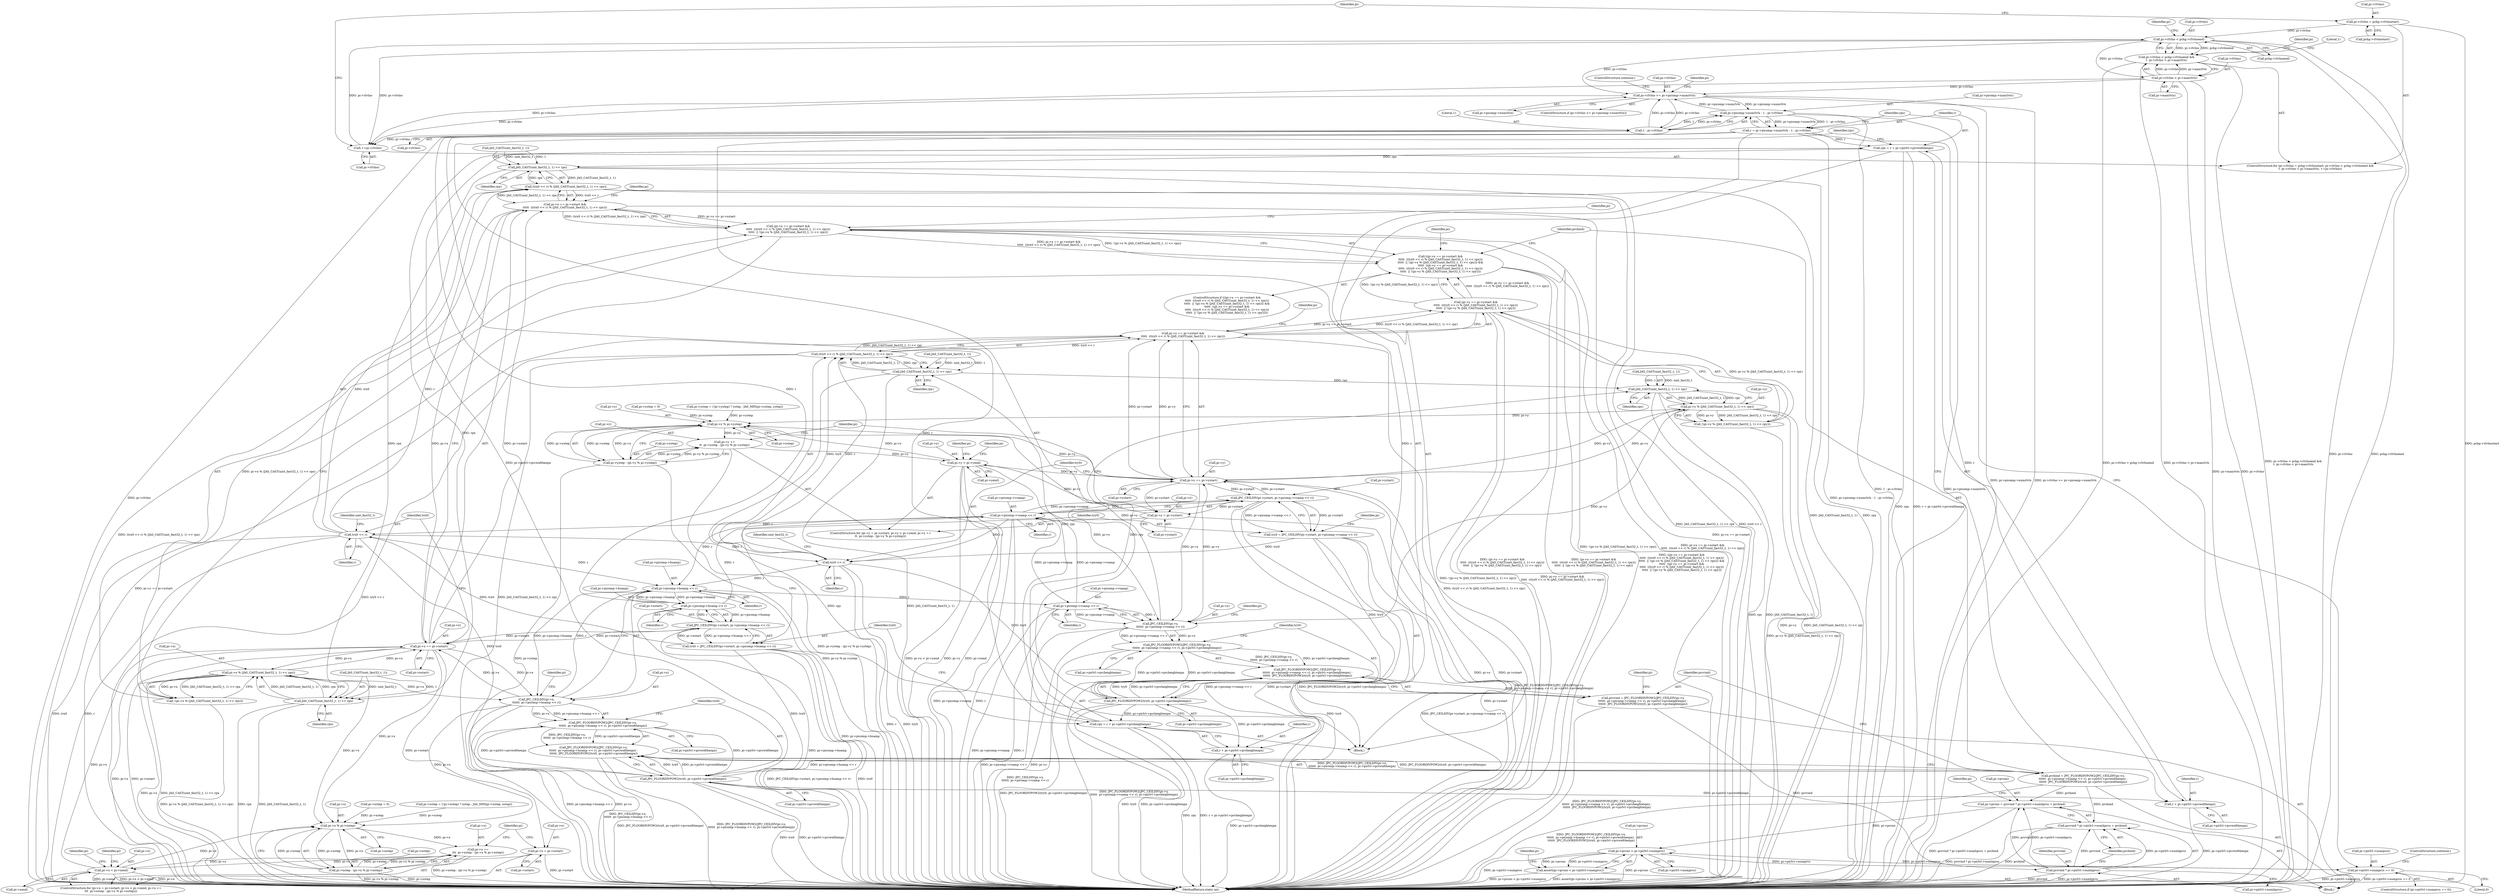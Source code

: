 digraph "0_jasper_f25486c3d4aa472fec79150f2c41ed4333395d3d@pointer" {
"1000290" [label="(Call,pi->rlvlno = pchg->rlvlnostart)"];
"1000298" [label="(Call,pi->rlvlno < pchg->rlvlnoend)"];
"1000297" [label="(Call,pi->rlvlno < pchg->rlvlnoend &&\n\t  pi->rlvlno < pi->maxrlvls)"];
"1000305" [label="(Call,pi->rlvlno < pi->maxrlvls)"];
"1000312" [label="(Call,++pi->rlvlno)"];
"1000428" [label="(Call,pi->rlvlno >= pi->picomp->numrlvls)"];
"1000465" [label="(Call,pi->picomp->numrlvls - 1 - pi->rlvlno)"];
"1000463" [label="(Call,r = pi->picomp->numrlvls - 1 - pi->rlvlno)"];
"1000476" [label="(Call,rpx = r + pi->pirlvl->prcwidthexpn)"];
"1000535" [label="(Call,JAS_CAST(uint_fast32_t, 1) << rpx)"];
"1000531" [label="(Call,(trx0 << r) % (JAS_CAST(uint_fast32_t, 1) << rpx))"];
"1000523" [label="(Call,pi->x == pi->xstart &&\n\t\t\t\t\t  ((trx0 << r) % (JAS_CAST(uint_fast32_t, 1) << rpx)))"];
"1000522" [label="(Call,(pi->x == pi->xstart &&\n\t\t\t\t\t  ((trx0 << r) % (JAS_CAST(uint_fast32_t, 1) << rpx)))\n\t\t\t\t\t  || !(pi->x % (JAS_CAST(uint_fast32_t, 1) << rpx)))"];
"1000521" [label="(Call,((pi->x == pi->xstart &&\n\t\t\t\t\t  ((trx0 << r) % (JAS_CAST(uint_fast32_t, 1) << rpx)))\n\t\t\t\t\t  || !(pi->x % (JAS_CAST(uint_fast32_t, 1) << rpx))) &&\n\t\t\t\t\t  ((pi->y == pi->ystart &&\n\t\t\t\t\t  ((try0 << r) % (JAS_CAST(uint_fast32_t, 1) << rpy)))\n\t\t\t\t\t  || !(pi->y % (JAS_CAST(uint_fast32_t, 1) << rpy))))"];
"1000545" [label="(Call,JAS_CAST(uint_fast32_t, 1) << rpx)"];
"1000541" [label="(Call,pi->x % (JAS_CAST(uint_fast32_t, 1) << rpx))"];
"1000371" [label="(Call,pi->x % pi->xstep)"];
"1000363" [label="(Call,pi->x +=\n\t\t\t  pi->xstep - (pi->x % pi->xstep))"];
"1000356" [label="(Call,pi->x < pi->xend)"];
"1000524" [label="(Call,pi->x == pi->xstart)"];
"1000349" [label="(Call,pi->x = pi->xstart)"];
"1000496" [label="(Call,JPC_CEILDIV(pi->xstart, pi->picomp->hsamp << r))"];
"1000494" [label="(Call,trx0 = JPC_CEILDIV(pi->xstart, pi->picomp->hsamp << r))"];
"1000532" [label="(Call,trx0 << r)"];
"1000560" [label="(Call,try0 << r)"];
"1000559" [label="(Call,(try0 << r) % (JAS_CAST(uint_fast32_t, 1) << rpy))"];
"1000551" [label="(Call,pi->y == pi->ystart &&\n\t\t\t\t\t  ((try0 << r) % (JAS_CAST(uint_fast32_t, 1) << rpy)))"];
"1000550" [label="(Call,(pi->y == pi->ystart &&\n\t\t\t\t\t  ((try0 << r) % (JAS_CAST(uint_fast32_t, 1) << rpy)))\n\t\t\t\t\t  || !(pi->y % (JAS_CAST(uint_fast32_t, 1) << rpy)))"];
"1000587" [label="(Call,pi->picomp->hsamp << r)"];
"1000500" [label="(Call,pi->picomp->hsamp << r)"];
"1000513" [label="(Call,pi->picomp->vsamp << r)"];
"1000509" [label="(Call,JPC_CEILDIV(pi->ystart, pi->picomp->vsamp << r))"];
"1000318" [label="(Call,pi->y = pi->ystart)"];
"1000325" [label="(Call,pi->y < pi->yend)"];
"1000340" [label="(Call,pi->y % pi->ystep)"];
"1000332" [label="(Call,pi->y +=\n\t\t  pi->ystep - (pi->y % pi->ystep))"];
"1000336" [label="(Call,pi->ystep - (pi->y % pi->ystep))"];
"1000552" [label="(Call,pi->y == pi->ystart)"];
"1000569" [label="(Call,pi->y % (JAS_CAST(uint_fast32_t, 1) << rpy))"];
"1000568" [label="(Call,!(pi->y % (JAS_CAST(uint_fast32_t, 1) << rpy)))"];
"1000610" [label="(Call,JPC_CEILDIV(pi->y,\n\t\t\t\t\t\t  pi->picomp->vsamp << r))"];
"1000609" [label="(Call,JPC_FLOORDIVPOW2(JPC_CEILDIV(pi->y,\n\t\t\t\t\t\t  pi->picomp->vsamp << r), pi->pirlvl->prcheightexpn))"];
"1000608" [label="(Call,JPC_FLOORDIVPOW2(JPC_CEILDIV(pi->y,\n\t\t\t\t\t\t  pi->picomp->vsamp << r), pi->pirlvl->prcheightexpn) -\n\t\t\t\t\t\t  JPC_FLOORDIVPOW2(try0, pi->pirlvl->prcheightexpn))"];
"1000606" [label="(Call,prcvind = JPC_FLOORDIVPOW2(JPC_CEILDIV(pi->y,\n\t\t\t\t\t\t  pi->picomp->vsamp << r), pi->pirlvl->prcheightexpn) -\n\t\t\t\t\t\t  JPC_FLOORDIVPOW2(try0, pi->pirlvl->prcheightexpn))"];
"1000638" [label="(Call,prcvind * pi->pirlvl->numhprcs)"];
"1000633" [label="(Call,pi->prcno = prcvind * pi->pirlvl->numhprcs + prchind)"];
"1000647" [label="(Call,pi->prcno < pi->pirlvl->numprcs)"];
"1000454" [label="(Call,pi->pirlvl->numprcs == 0)"];
"1000646" [label="(Call,assert(pi->prcno < pi->pirlvl->numprcs))"];
"1000637" [label="(Call,prcvind * pi->pirlvl->numhprcs + prchind)"];
"1000626" [label="(Call,JPC_FLOORDIVPOW2(try0, pi->pirlvl->prcheightexpn))"];
"1000485" [label="(Call,rpy = r + pi->pirlvl->prcheightexpn)"];
"1000563" [label="(Call,JAS_CAST(uint_fast32_t, 1) << rpy)"];
"1000573" [label="(Call,JAS_CAST(uint_fast32_t, 1) << rpy)"];
"1000487" [label="(Call,r + pi->pirlvl->prcheightexpn)"];
"1000507" [label="(Call,try0 = JPC_CEILDIV(pi->ystart, pi->picomp->vsamp << r))"];
"1000614" [label="(Call,pi->picomp->vsamp << r)"];
"1000583" [label="(Call,JPC_CEILDIV(pi->x,\n\t\t\t\t\t\t  pi->picomp->hsamp << r))"];
"1000582" [label="(Call,JPC_FLOORDIVPOW2(JPC_CEILDIV(pi->x,\n\t\t\t\t\t\t  pi->picomp->hsamp << r), pi->pirlvl->prcwidthexpn))"];
"1000581" [label="(Call,JPC_FLOORDIVPOW2(JPC_CEILDIV(pi->x,\n\t\t\t\t\t\t  pi->picomp->hsamp << r), pi->pirlvl->prcwidthexpn) -\n\t\t\t\t\t\t  JPC_FLOORDIVPOW2(trx0, pi->pirlvl->prcwidthexpn))"];
"1000579" [label="(Call,prchind = JPC_FLOORDIVPOW2(JPC_CEILDIV(pi->x,\n\t\t\t\t\t\t  pi->picomp->hsamp << r), pi->pirlvl->prcwidthexpn) -\n\t\t\t\t\t\t  JPC_FLOORDIVPOW2(trx0, pi->pirlvl->prcwidthexpn))"];
"1000599" [label="(Call,JPC_FLOORDIVPOW2(trx0, pi->pirlvl->prcwidthexpn))"];
"1000478" [label="(Call,r + pi->pirlvl->prcwidthexpn)"];
"1000367" [label="(Call,pi->xstep - (pi->x % pi->xstep))"];
"1000540" [label="(Call,!(pi->x % (JAS_CAST(uint_fast32_t, 1) << rpx)))"];
"1000471" [label="(Call,1 - pi->rlvlno)"];
"1000432" [label="(Call,pi->picomp->numrlvls)"];
"1000351" [label="(Identifier,pi)"];
"1000307" [label="(Identifier,pi)"];
"1000649" [label="(Identifier,pi)"];
"1000588" [label="(Call,pi->picomp->hsamp)"];
"1000577" [label="(Identifier,rpy)"];
"1000638" [label="(Call,prcvind * pi->pirlvl->numhprcs)"];
"1000621" [label="(Call,pi->pirlvl->prcheightexpn)"];
"1000606" [label="(Call,prcvind = JPC_FLOORDIVPOW2(JPC_CEILDIV(pi->y,\n\t\t\t\t\t\t  pi->picomp->vsamp << r), pi->pirlvl->prcheightexpn) -\n\t\t\t\t\t\t  JPC_FLOORDIVPOW2(try0, pi->pirlvl->prcheightexpn))"];
"1000327" [label="(Identifier,pi)"];
"1000550" [label="(Call,(pi->y == pi->ystart &&\n\t\t\t\t\t  ((try0 << r) % (JAS_CAST(uint_fast32_t, 1) << rpy)))\n\t\t\t\t\t  || !(pi->y % (JAS_CAST(uint_fast32_t, 1) << rpy)))"];
"1000353" [label="(Call,pi->xstart)"];
"1000302" [label="(Call,pchg->rlvlnoend)"];
"1000254" [label="(Call,pi->xstep = (!pi->xstep) ? xstep : JAS_MIN(pi->xstep, xstep))"];
"1000640" [label="(Call,pi->pirlvl->numhprcs)"];
"1000634" [label="(Call,pi->prcno)"];
"1000564" [label="(Call,JAS_CAST(uint_fast32_t, 1))"];
"1000532" [label="(Call,trx0 << r)"];
"1000269" [label="(Call,pi->ystep = (!pi->ystep) ? ystep : JAS_MIN(pi->ystep, ystep))"];
"1000479" [label="(Identifier,r)"];
"1000300" [label="(Identifier,pi)"];
"1000541" [label="(Call,pi->x % (JAS_CAST(uint_fast32_t, 1) << rpx))"];
"1000537" [label="(Identifier,uint_fast32_t)"];
"1000551" [label="(Call,pi->y == pi->ystart &&\n\t\t\t\t\t  ((try0 << r) % (JAS_CAST(uint_fast32_t, 1) << rpy)))"];
"1000356" [label="(Call,pi->x < pi->xend)"];
"1000528" [label="(Call,pi->xstart)"];
"1000507" [label="(Call,try0 = JPC_CEILDIV(pi->ystart, pi->picomp->vsamp << r))"];
"1000531" [label="(Call,(trx0 << r) % (JAS_CAST(uint_fast32_t, 1) << rpx))"];
"1000336" [label="(Call,pi->ystep - (pi->y % pi->ystep))"];
"1000523" [label="(Call,pi->x == pi->xstart &&\n\t\t\t\t\t  ((trx0 << r) % (JAS_CAST(uint_fast32_t, 1) << rpx)))"];
"1000297" [label="(Call,pi->rlvlno < pchg->rlvlnoend &&\n\t  pi->rlvlno < pi->maxrlvls)"];
"1000561" [label="(Identifier,try0)"];
"1000608" [label="(Call,JPC_FLOORDIVPOW2(JPC_CEILDIV(pi->y,\n\t\t\t\t\t\t  pi->picomp->vsamp << r), pi->pirlvl->prcheightexpn) -\n\t\t\t\t\t\t  JPC_FLOORDIVPOW2(try0, pi->pirlvl->prcheightexpn))"];
"1000645" [label="(Identifier,prchind)"];
"1000477" [label="(Identifier,rpx)"];
"1000454" [label="(Call,pi->pirlvl->numprcs == 0)"];
"1000341" [label="(Call,pi->y)"];
"1000611" [label="(Call,pi->y)"];
"1000647" [label="(Call,pi->prcno < pi->pirlvl->numprcs)"];
"1000486" [label="(Identifier,rpy)"];
"1000601" [label="(Call,pi->pirlvl->prcwidthexpn)"];
"1000326" [label="(Call,pi->y)"];
"1000545" [label="(Call,JAS_CAST(uint_fast32_t, 1) << rpx)"];
"1000584" [label="(Call,pi->x)"];
"1000568" [label="(Call,!(pi->y % (JAS_CAST(uint_fast32_t, 1) << rpy)))"];
"1000471" [label="(Call,1 - pi->rlvlno)"];
"1000314" [label="(Identifier,pi)"];
"1000348" [label="(ControlStructure,for (pi->x = pi->xstart; pi->x < pi->xend; pi->x +=\n\t\t\t  pi->xstep - (pi->x % pi->xstep)))"];
"1000556" [label="(Call,pi->ystart)"];
"1000427" [label="(ControlStructure,if (pi->rlvlno >= pi->picomp->numrlvls))"];
"1000320" [label="(Identifier,pi)"];
"1000573" [label="(Call,JAS_CAST(uint_fast32_t, 1) << rpy)"];
"1000635" [label="(Identifier,pi)"];
"1000600" [label="(Identifier,trx0)"];
"1000508" [label="(Identifier,try0)"];
"1000137" [label="(Call,pi->ystep = 0)"];
"1000372" [label="(Call,pi->x)"];
"1000318" [label="(Call,pi->y = pi->ystart)"];
"1000596" [label="(Identifier,pi)"];
"1000478" [label="(Call,r + pi->pirlvl->prcwidthexpn)"];
"1000536" [label="(Call,JAS_CAST(uint_fast32_t, 1))"];
"1000375" [label="(Call,pi->xstep)"];
"1000349" [label="(Call,pi->x = pi->xstart)"];
"1000306" [label="(Call,pi->rlvlno)"];
"1000525" [label="(Call,pi->x)"];
"1000609" [label="(Call,JPC_FLOORDIVPOW2(JPC_CEILDIV(pi->y,\n\t\t\t\t\t\t  pi->picomp->vsamp << r), pi->pirlvl->prcheightexpn))"];
"1000543" [label="(Identifier,pi)"];
"1000513" [label="(Call,pi->picomp->vsamp << r)"];
"1000563" [label="(Call,JAS_CAST(uint_fast32_t, 1) << rpy)"];
"1000552" [label="(Call,pi->y == pi->ystart)"];
"1000633" [label="(Call,pi->prcno = prcvind * pi->pirlvl->numhprcs + prchind)"];
"1000712" [label="(MethodReturn,static int)"];
"1000578" [label="(Block,)"];
"1000626" [label="(Call,JPC_FLOORDIVPOW2(try0, pi->pirlvl->prcheightexpn))"];
"1000535" [label="(Call,JAS_CAST(uint_fast32_t, 1) << rpx)"];
"1000367" [label="(Call,pi->xstep - (pi->x % pi->xstep))"];
"1000464" [label="(Identifier,r)"];
"1000485" [label="(Call,rpy = r + pi->pirlvl->prcheightexpn)"];
"1000371" [label="(Call,pi->x % pi->xstep)"];
"1000360" [label="(Call,pi->xend)"];
"1000610" [label="(Call,JPC_CEILDIV(pi->y,\n\t\t\t\t\t\t  pi->picomp->vsamp << r))"];
"1000521" [label="(Call,((pi->x == pi->xstart &&\n\t\t\t\t\t  ((trx0 << r) % (JAS_CAST(uint_fast32_t, 1) << rpx)))\n\t\t\t\t\t  || !(pi->x % (JAS_CAST(uint_fast32_t, 1) << rpx))) &&\n\t\t\t\t\t  ((pi->y == pi->ystart &&\n\t\t\t\t\t  ((try0 << r) % (JAS_CAST(uint_fast32_t, 1) << rpy)))\n\t\t\t\t\t  || !(pi->y % (JAS_CAST(uint_fast32_t, 1) << rpy))))"];
"1000646" [label="(Call,assert(pi->prcno < pi->pirlvl->numprcs))"];
"1000526" [label="(Identifier,pi)"];
"1000496" [label="(Call,JPC_CEILDIV(pi->xstart, pi->picomp->hsamp << r))"];
"1000520" [label="(ControlStructure,if (((pi->x == pi->xstart &&\n\t\t\t\t\t  ((trx0 << r) % (JAS_CAST(uint_fast32_t, 1) << rpx)))\n\t\t\t\t\t  || !(pi->x % (JAS_CAST(uint_fast32_t, 1) << rpx))) &&\n\t\t\t\t\t  ((pi->y == pi->ystart &&\n\t\t\t\t\t  ((try0 << r) % (JAS_CAST(uint_fast32_t, 1) << rpy)))\n\t\t\t\t\t  || !(pi->y % (JAS_CAST(uint_fast32_t, 1) << rpy)))))"];
"1000337" [label="(Call,pi->ystep)"];
"1000546" [label="(Call,JAS_CAST(uint_fast32_t, 1))"];
"1000581" [label="(Call,JPC_FLOORDIVPOW2(JPC_CEILDIV(pi->x,\n\t\t\t\t\t\t  pi->picomp->hsamp << r), pi->pirlvl->prcwidthexpn) -\n\t\t\t\t\t\t  JPC_FLOORDIVPOW2(trx0, pi->pirlvl->prcwidthexpn))"];
"1000522" [label="(Call,(pi->x == pi->xstart &&\n\t\t\t\t\t  ((trx0 << r) % (JAS_CAST(uint_fast32_t, 1) << rpx)))\n\t\t\t\t\t  || !(pi->x % (JAS_CAST(uint_fast32_t, 1) << rpx)))"];
"1000637" [label="(Call,prcvind * pi->pirlvl->numhprcs + prchind)"];
"1000639" [label="(Identifier,prcvind)"];
"1000628" [label="(Call,pi->pirlvl->prcheightexpn)"];
"1000473" [label="(Call,pi->rlvlno)"];
"1000299" [label="(Call,pi->rlvlno)"];
"1000648" [label="(Call,pi->prcno)"];
"1000428" [label="(Call,pi->rlvlno >= pi->picomp->numrlvls)"];
"1000357" [label="(Call,pi->x)"];
"1000322" [label="(Call,pi->ystart)"];
"1000290" [label="(Call,pi->rlvlno = pchg->rlvlnostart)"];
"1000559" [label="(Call,(try0 << r) % (JAS_CAST(uint_fast32_t, 1) << rpy))"];
"1000514" [label="(Call,pi->picomp->vsamp)"];
"1000334" [label="(Identifier,pi)"];
"1000309" [label="(Call,pi->maxrlvls)"];
"1000569" [label="(Call,pi->y % (JAS_CAST(uint_fast32_t, 1) << rpy))"];
"1000587" [label="(Call,pi->picomp->hsamp << r)"];
"1000489" [label="(Call,pi->pirlvl->prcheightexpn)"];
"1000488" [label="(Identifier,r)"];
"1000594" [label="(Call,pi->pirlvl->prcwidthexpn)"];
"1000554" [label="(Identifier,pi)"];
"1000476" [label="(Call,rpx = r + pi->pirlvl->prcwidthexpn)"];
"1000472" [label="(Literal,1)"];
"1000580" [label="(Identifier,prchind)"];
"1000289" [label="(ControlStructure,for (pi->rlvlno = pchg->rlvlnostart; pi->rlvlno < pchg->rlvlnoend &&\n\t  pi->rlvlno < pi->maxrlvls; ++pi->rlvlno))"];
"1000305" [label="(Call,pi->rlvlno < pi->maxrlvls)"];
"1000460" [label="(Literal,0)"];
"1000466" [label="(Call,pi->picomp->numrlvls)"];
"1000294" [label="(Call,pchg->rlvlnostart)"];
"1000383" [label="(Identifier,pi)"];
"1000509" [label="(Call,JPC_CEILDIV(pi->ystart, pi->picomp->vsamp << r))"];
"1000364" [label="(Call,pi->x)"];
"1000542" [label="(Call,pi->x)"];
"1000340" [label="(Call,pi->y % pi->ystep)"];
"1000332" [label="(Call,pi->y +=\n\t\t  pi->ystep - (pi->y % pi->ystep))"];
"1000627" [label="(Identifier,try0)"];
"1000607" [label="(Identifier,prcvind)"];
"1000438" [label="(ControlStructure,continue;)"];
"1000510" [label="(Call,pi->ystart)"];
"1000480" [label="(Call,pi->pirlvl->prcwidthexpn)"];
"1000553" [label="(Call,pi->y)"];
"1000533" [label="(Identifier,trx0)"];
"1000579" [label="(Call,prchind = JPC_FLOORDIVPOW2(JPC_CEILDIV(pi->x,\n\t\t\t\t\t\t  pi->picomp->hsamp << r), pi->pirlvl->prcwidthexpn) -\n\t\t\t\t\t\t  JPC_FLOORDIVPOW2(trx0, pi->pirlvl->prcwidthexpn))"];
"1000453" [label="(ControlStructure,if (pi->pirlvl->numprcs == 0))"];
"1000497" [label="(Call,pi->xstart)"];
"1000429" [label="(Call,pi->rlvlno)"];
"1000132" [label="(Call,pi->xstep = 0)"];
"1000363" [label="(Call,pi->x +=\n\t\t\t  pi->xstep - (pi->x % pi->xstep))"];
"1000583" [label="(Call,JPC_CEILDIV(pi->x,\n\t\t\t\t\t\t  pi->picomp->hsamp << r))"];
"1000562" [label="(Identifier,r)"];
"1000549" [label="(Identifier,rpx)"];
"1000540" [label="(Call,!(pi->x % (JAS_CAST(uint_fast32_t, 1) << rpx)))"];
"1000524" [label="(Call,pi->x == pi->xstart)"];
"1000298" [label="(Call,pi->rlvlno < pchg->rlvlnoend)"];
"1000368" [label="(Call,pi->xstep)"];
"1000593" [label="(Identifier,r)"];
"1000455" [label="(Call,pi->pirlvl->numprcs)"];
"1000325" [label="(Call,pi->y < pi->yend)"];
"1000651" [label="(Call,pi->pirlvl->numprcs)"];
"1000312" [label="(Call,++pi->rlvlno)"];
"1000465" [label="(Call,pi->picomp->numrlvls - 1 - pi->rlvlno)"];
"1000539" [label="(Identifier,rpx)"];
"1000570" [label="(Call,pi->y)"];
"1000614" [label="(Call,pi->picomp->vsamp << r)"];
"1000291" [label="(Call,pi->rlvlno)"];
"1000500" [label="(Call,pi->picomp->hsamp << r)"];
"1000494" [label="(Call,trx0 = JPC_CEILDIV(pi->xstart, pi->picomp->hsamp << r))"];
"1000599" [label="(Call,JPC_FLOORDIVPOW2(trx0, pi->pirlvl->prcwidthexpn))"];
"1000462" [label="(ControlStructure,continue;)"];
"1000519" [label="(Identifier,r)"];
"1000659" [label="(Identifier,pi)"];
"1000317" [label="(ControlStructure,for (pi->y = pi->ystart; pi->y < pi->yend; pi->y +=\n\t\t  pi->ystep - (pi->y % pi->ystep)))"];
"1000329" [label="(Call,pi->yend)"];
"1000567" [label="(Identifier,rpy)"];
"1000574" [label="(Call,JAS_CAST(uint_fast32_t, 1))"];
"1000620" [label="(Identifier,r)"];
"1000506" [label="(Identifier,r)"];
"1000571" [label="(Identifier,pi)"];
"1000441" [label="(Identifier,pi)"];
"1000358" [label="(Identifier,pi)"];
"1000313" [label="(Call,pi->rlvlno)"];
"1000463" [label="(Call,r = pi->picomp->numrlvls - 1 - pi->rlvlno)"];
"1000711" [label="(Literal,1)"];
"1000565" [label="(Identifier,uint_fast32_t)"];
"1000350" [label="(Call,pi->x)"];
"1000534" [label="(Identifier,r)"];
"1000560" [label="(Call,try0 << r)"];
"1000623" [label="(Identifier,pi)"];
"1000319" [label="(Call,pi->y)"];
"1000426" [label="(Block,)"];
"1000501" [label="(Call,pi->picomp->hsamp)"];
"1000333" [label="(Call,pi->y)"];
"1000615" [label="(Call,pi->picomp->vsamp)"];
"1000344" [label="(Call,pi->ystep)"];
"1000420" [label="(Identifier,pi)"];
"1000487" [label="(Call,r + pi->pirlvl->prcheightexpn)"];
"1000582" [label="(Call,JPC_FLOORDIVPOW2(JPC_CEILDIV(pi->x,\n\t\t\t\t\t\t  pi->picomp->hsamp << r), pi->pirlvl->prcwidthexpn))"];
"1000495" [label="(Identifier,trx0)"];
"1000290" -> "1000289"  [label="AST: "];
"1000290" -> "1000294"  [label="CFG: "];
"1000291" -> "1000290"  [label="AST: "];
"1000294" -> "1000290"  [label="AST: "];
"1000300" -> "1000290"  [label="CFG: "];
"1000290" -> "1000712"  [label="DDG: pchg->rlvlnostart"];
"1000290" -> "1000298"  [label="DDG: pi->rlvlno"];
"1000298" -> "1000297"  [label="AST: "];
"1000298" -> "1000302"  [label="CFG: "];
"1000299" -> "1000298"  [label="AST: "];
"1000302" -> "1000298"  [label="AST: "];
"1000307" -> "1000298"  [label="CFG: "];
"1000297" -> "1000298"  [label="CFG: "];
"1000298" -> "1000712"  [label="DDG: pi->rlvlno"];
"1000298" -> "1000712"  [label="DDG: pchg->rlvlnoend"];
"1000298" -> "1000297"  [label="DDG: pi->rlvlno"];
"1000298" -> "1000297"  [label="DDG: pchg->rlvlnoend"];
"1000312" -> "1000298"  [label="DDG: pi->rlvlno"];
"1000298" -> "1000305"  [label="DDG: pi->rlvlno"];
"1000298" -> "1000312"  [label="DDG: pi->rlvlno"];
"1000298" -> "1000428"  [label="DDG: pi->rlvlno"];
"1000297" -> "1000289"  [label="AST: "];
"1000297" -> "1000305"  [label="CFG: "];
"1000305" -> "1000297"  [label="AST: "];
"1000320" -> "1000297"  [label="CFG: "];
"1000711" -> "1000297"  [label="CFG: "];
"1000297" -> "1000712"  [label="DDG: pi->rlvlno < pchg->rlvlnoend"];
"1000297" -> "1000712"  [label="DDG: pi->rlvlno < pi->maxrlvls"];
"1000297" -> "1000712"  [label="DDG: pi->rlvlno < pchg->rlvlnoend &&\n\t  pi->rlvlno < pi->maxrlvls"];
"1000305" -> "1000297"  [label="DDG: pi->rlvlno"];
"1000305" -> "1000297"  [label="DDG: pi->maxrlvls"];
"1000305" -> "1000309"  [label="CFG: "];
"1000306" -> "1000305"  [label="AST: "];
"1000309" -> "1000305"  [label="AST: "];
"1000305" -> "1000712"  [label="DDG: pi->maxrlvls"];
"1000305" -> "1000712"  [label="DDG: pi->rlvlno"];
"1000305" -> "1000312"  [label="DDG: pi->rlvlno"];
"1000305" -> "1000428"  [label="DDG: pi->rlvlno"];
"1000312" -> "1000289"  [label="AST: "];
"1000312" -> "1000313"  [label="CFG: "];
"1000313" -> "1000312"  [label="AST: "];
"1000300" -> "1000312"  [label="CFG: "];
"1000471" -> "1000312"  [label="DDG: pi->rlvlno"];
"1000428" -> "1000312"  [label="DDG: pi->rlvlno"];
"1000428" -> "1000427"  [label="AST: "];
"1000428" -> "1000432"  [label="CFG: "];
"1000429" -> "1000428"  [label="AST: "];
"1000432" -> "1000428"  [label="AST: "];
"1000438" -> "1000428"  [label="CFG: "];
"1000441" -> "1000428"  [label="CFG: "];
"1000428" -> "1000712"  [label="DDG: pi->rlvlno >= pi->picomp->numrlvls"];
"1000428" -> "1000712"  [label="DDG: pi->picomp->numrlvls"];
"1000471" -> "1000428"  [label="DDG: pi->rlvlno"];
"1000465" -> "1000428"  [label="DDG: pi->picomp->numrlvls"];
"1000428" -> "1000465"  [label="DDG: pi->picomp->numrlvls"];
"1000428" -> "1000471"  [label="DDG: pi->rlvlno"];
"1000465" -> "1000463"  [label="AST: "];
"1000465" -> "1000471"  [label="CFG: "];
"1000466" -> "1000465"  [label="AST: "];
"1000471" -> "1000465"  [label="AST: "];
"1000463" -> "1000465"  [label="CFG: "];
"1000465" -> "1000712"  [label="DDG: 1 - pi->rlvlno"];
"1000465" -> "1000712"  [label="DDG: pi->picomp->numrlvls"];
"1000465" -> "1000463"  [label="DDG: pi->picomp->numrlvls"];
"1000465" -> "1000463"  [label="DDG: 1 - pi->rlvlno"];
"1000471" -> "1000465"  [label="DDG: 1"];
"1000471" -> "1000465"  [label="DDG: pi->rlvlno"];
"1000463" -> "1000426"  [label="AST: "];
"1000464" -> "1000463"  [label="AST: "];
"1000477" -> "1000463"  [label="CFG: "];
"1000463" -> "1000712"  [label="DDG: pi->picomp->numrlvls - 1 - pi->rlvlno"];
"1000463" -> "1000476"  [label="DDG: r"];
"1000463" -> "1000478"  [label="DDG: r"];
"1000463" -> "1000485"  [label="DDG: r"];
"1000463" -> "1000487"  [label="DDG: r"];
"1000463" -> "1000500"  [label="DDG: r"];
"1000476" -> "1000426"  [label="AST: "];
"1000476" -> "1000478"  [label="CFG: "];
"1000477" -> "1000476"  [label="AST: "];
"1000478" -> "1000476"  [label="AST: "];
"1000486" -> "1000476"  [label="CFG: "];
"1000476" -> "1000712"  [label="DDG: rpx"];
"1000476" -> "1000712"  [label="DDG: r + pi->pirlvl->prcwidthexpn"];
"1000599" -> "1000476"  [label="DDG: pi->pirlvl->prcwidthexpn"];
"1000476" -> "1000535"  [label="DDG: rpx"];
"1000476" -> "1000545"  [label="DDG: rpx"];
"1000535" -> "1000531"  [label="AST: "];
"1000535" -> "1000539"  [label="CFG: "];
"1000536" -> "1000535"  [label="AST: "];
"1000539" -> "1000535"  [label="AST: "];
"1000531" -> "1000535"  [label="CFG: "];
"1000535" -> "1000712"  [label="DDG: JAS_CAST(uint_fast32_t, 1)"];
"1000535" -> "1000712"  [label="DDG: rpx"];
"1000535" -> "1000531"  [label="DDG: JAS_CAST(uint_fast32_t, 1)"];
"1000535" -> "1000531"  [label="DDG: rpx"];
"1000536" -> "1000535"  [label="DDG: uint_fast32_t"];
"1000536" -> "1000535"  [label="DDG: 1"];
"1000535" -> "1000545"  [label="DDG: rpx"];
"1000531" -> "1000523"  [label="AST: "];
"1000532" -> "1000531"  [label="AST: "];
"1000523" -> "1000531"  [label="CFG: "];
"1000531" -> "1000712"  [label="DDG: JAS_CAST(uint_fast32_t, 1) << rpx"];
"1000531" -> "1000712"  [label="DDG: trx0 << r"];
"1000531" -> "1000523"  [label="DDG: trx0 << r"];
"1000531" -> "1000523"  [label="DDG: JAS_CAST(uint_fast32_t, 1) << rpx"];
"1000532" -> "1000531"  [label="DDG: trx0"];
"1000532" -> "1000531"  [label="DDG: r"];
"1000523" -> "1000522"  [label="AST: "];
"1000523" -> "1000524"  [label="CFG: "];
"1000524" -> "1000523"  [label="AST: "];
"1000543" -> "1000523"  [label="CFG: "];
"1000522" -> "1000523"  [label="CFG: "];
"1000523" -> "1000712"  [label="DDG: pi->x == pi->xstart"];
"1000523" -> "1000712"  [label="DDG: (trx0 << r) % (JAS_CAST(uint_fast32_t, 1) << rpx)"];
"1000523" -> "1000522"  [label="DDG: pi->x == pi->xstart"];
"1000523" -> "1000522"  [label="DDG: (trx0 << r) % (JAS_CAST(uint_fast32_t, 1) << rpx)"];
"1000524" -> "1000523"  [label="DDG: pi->x"];
"1000524" -> "1000523"  [label="DDG: pi->xstart"];
"1000522" -> "1000521"  [label="AST: "];
"1000522" -> "1000540"  [label="CFG: "];
"1000540" -> "1000522"  [label="AST: "];
"1000554" -> "1000522"  [label="CFG: "];
"1000521" -> "1000522"  [label="CFG: "];
"1000522" -> "1000712"  [label="DDG: !(pi->x % (JAS_CAST(uint_fast32_t, 1) << rpx))"];
"1000522" -> "1000712"  [label="DDG: pi->x == pi->xstart &&\n\t\t\t\t\t  ((trx0 << r) % (JAS_CAST(uint_fast32_t, 1) << rpx))"];
"1000522" -> "1000521"  [label="DDG: pi->x == pi->xstart &&\n\t\t\t\t\t  ((trx0 << r) % (JAS_CAST(uint_fast32_t, 1) << rpx))"];
"1000522" -> "1000521"  [label="DDG: !(pi->x % (JAS_CAST(uint_fast32_t, 1) << rpx))"];
"1000540" -> "1000522"  [label="DDG: pi->x % (JAS_CAST(uint_fast32_t, 1) << rpx)"];
"1000521" -> "1000520"  [label="AST: "];
"1000521" -> "1000550"  [label="CFG: "];
"1000550" -> "1000521"  [label="AST: "];
"1000580" -> "1000521"  [label="CFG: "];
"1000420" -> "1000521"  [label="CFG: "];
"1000521" -> "1000712"  [label="DDG: (pi->y == pi->ystart &&\n\t\t\t\t\t  ((try0 << r) % (JAS_CAST(uint_fast32_t, 1) << rpy)))\n\t\t\t\t\t  || !(pi->y % (JAS_CAST(uint_fast32_t, 1) << rpy))"];
"1000521" -> "1000712"  [label="DDG: (pi->x == pi->xstart &&\n\t\t\t\t\t  ((trx0 << r) % (JAS_CAST(uint_fast32_t, 1) << rpx)))\n\t\t\t\t\t  || !(pi->x % (JAS_CAST(uint_fast32_t, 1) << rpx))"];
"1000521" -> "1000712"  [label="DDG: ((pi->x == pi->xstart &&\n\t\t\t\t\t  ((trx0 << r) % (JAS_CAST(uint_fast32_t, 1) << rpx)))\n\t\t\t\t\t  || !(pi->x % (JAS_CAST(uint_fast32_t, 1) << rpx))) &&\n\t\t\t\t\t  ((pi->y == pi->ystart &&\n\t\t\t\t\t  ((try0 << r) % (JAS_CAST(uint_fast32_t, 1) << rpy)))\n\t\t\t\t\t  || !(pi->y % (JAS_CAST(uint_fast32_t, 1) << rpy)))"];
"1000550" -> "1000521"  [label="DDG: pi->y == pi->ystart &&\n\t\t\t\t\t  ((try0 << r) % (JAS_CAST(uint_fast32_t, 1) << rpy))"];
"1000550" -> "1000521"  [label="DDG: !(pi->y % (JAS_CAST(uint_fast32_t, 1) << rpy))"];
"1000545" -> "1000541"  [label="AST: "];
"1000545" -> "1000549"  [label="CFG: "];
"1000546" -> "1000545"  [label="AST: "];
"1000549" -> "1000545"  [label="AST: "];
"1000541" -> "1000545"  [label="CFG: "];
"1000545" -> "1000712"  [label="DDG: JAS_CAST(uint_fast32_t, 1)"];
"1000545" -> "1000712"  [label="DDG: rpx"];
"1000545" -> "1000541"  [label="DDG: JAS_CAST(uint_fast32_t, 1)"];
"1000545" -> "1000541"  [label="DDG: rpx"];
"1000546" -> "1000545"  [label="DDG: uint_fast32_t"];
"1000546" -> "1000545"  [label="DDG: 1"];
"1000541" -> "1000540"  [label="AST: "];
"1000542" -> "1000541"  [label="AST: "];
"1000540" -> "1000541"  [label="CFG: "];
"1000541" -> "1000712"  [label="DDG: pi->x"];
"1000541" -> "1000712"  [label="DDG: JAS_CAST(uint_fast32_t, 1) << rpx"];
"1000541" -> "1000371"  [label="DDG: pi->x"];
"1000541" -> "1000524"  [label="DDG: pi->x"];
"1000541" -> "1000540"  [label="DDG: pi->x"];
"1000541" -> "1000540"  [label="DDG: JAS_CAST(uint_fast32_t, 1) << rpx"];
"1000524" -> "1000541"  [label="DDG: pi->x"];
"1000541" -> "1000583"  [label="DDG: pi->x"];
"1000371" -> "1000367"  [label="AST: "];
"1000371" -> "1000375"  [label="CFG: "];
"1000372" -> "1000371"  [label="AST: "];
"1000375" -> "1000371"  [label="AST: "];
"1000367" -> "1000371"  [label="CFG: "];
"1000371" -> "1000363"  [label="DDG: pi->x"];
"1000371" -> "1000367"  [label="DDG: pi->xstep"];
"1000371" -> "1000367"  [label="DDG: pi->x"];
"1000524" -> "1000371"  [label="DDG: pi->x"];
"1000356" -> "1000371"  [label="DDG: pi->x"];
"1000583" -> "1000371"  [label="DDG: pi->x"];
"1000254" -> "1000371"  [label="DDG: pi->xstep"];
"1000367" -> "1000371"  [label="DDG: pi->xstep"];
"1000132" -> "1000371"  [label="DDG: pi->xstep"];
"1000363" -> "1000348"  [label="AST: "];
"1000363" -> "1000367"  [label="CFG: "];
"1000364" -> "1000363"  [label="AST: "];
"1000367" -> "1000363"  [label="AST: "];
"1000358" -> "1000363"  [label="CFG: "];
"1000363" -> "1000712"  [label="DDG: pi->xstep - (pi->x % pi->xstep)"];
"1000363" -> "1000356"  [label="DDG: pi->x"];
"1000367" -> "1000363"  [label="DDG: pi->xstep"];
"1000367" -> "1000363"  [label="DDG: pi->x % pi->xstep"];
"1000356" -> "1000348"  [label="AST: "];
"1000356" -> "1000360"  [label="CFG: "];
"1000357" -> "1000356"  [label="AST: "];
"1000360" -> "1000356"  [label="AST: "];
"1000383" -> "1000356"  [label="CFG: "];
"1000334" -> "1000356"  [label="CFG: "];
"1000356" -> "1000712"  [label="DDG: pi->x < pi->xend"];
"1000356" -> "1000712"  [label="DDG: pi->x"];
"1000356" -> "1000712"  [label="DDG: pi->xend"];
"1000349" -> "1000356"  [label="DDG: pi->x"];
"1000356" -> "1000524"  [label="DDG: pi->x"];
"1000524" -> "1000528"  [label="CFG: "];
"1000525" -> "1000524"  [label="AST: "];
"1000528" -> "1000524"  [label="AST: "];
"1000533" -> "1000524"  [label="CFG: "];
"1000524" -> "1000712"  [label="DDG: pi->x"];
"1000524" -> "1000712"  [label="DDG: pi->xstart"];
"1000524" -> "1000349"  [label="DDG: pi->xstart"];
"1000524" -> "1000496"  [label="DDG: pi->xstart"];
"1000583" -> "1000524"  [label="DDG: pi->x"];
"1000496" -> "1000524"  [label="DDG: pi->xstart"];
"1000524" -> "1000583"  [label="DDG: pi->x"];
"1000349" -> "1000348"  [label="AST: "];
"1000349" -> "1000353"  [label="CFG: "];
"1000350" -> "1000349"  [label="AST: "];
"1000353" -> "1000349"  [label="AST: "];
"1000358" -> "1000349"  [label="CFG: "];
"1000349" -> "1000712"  [label="DDG: pi->xstart"];
"1000496" -> "1000494"  [label="AST: "];
"1000496" -> "1000500"  [label="CFG: "];
"1000497" -> "1000496"  [label="AST: "];
"1000500" -> "1000496"  [label="AST: "];
"1000494" -> "1000496"  [label="CFG: "];
"1000496" -> "1000712"  [label="DDG: pi->picomp->hsamp << r"];
"1000496" -> "1000494"  [label="DDG: pi->xstart"];
"1000496" -> "1000494"  [label="DDG: pi->picomp->hsamp << r"];
"1000500" -> "1000496"  [label="DDG: pi->picomp->hsamp"];
"1000500" -> "1000496"  [label="DDG: r"];
"1000494" -> "1000426"  [label="AST: "];
"1000495" -> "1000494"  [label="AST: "];
"1000508" -> "1000494"  [label="CFG: "];
"1000494" -> "1000712"  [label="DDG: JPC_CEILDIV(pi->xstart, pi->picomp->hsamp << r)"];
"1000494" -> "1000712"  [label="DDG: trx0"];
"1000494" -> "1000532"  [label="DDG: trx0"];
"1000494" -> "1000599"  [label="DDG: trx0"];
"1000532" -> "1000534"  [label="CFG: "];
"1000533" -> "1000532"  [label="AST: "];
"1000534" -> "1000532"  [label="AST: "];
"1000537" -> "1000532"  [label="CFG: "];
"1000532" -> "1000712"  [label="DDG: trx0"];
"1000532" -> "1000712"  [label="DDG: r"];
"1000513" -> "1000532"  [label="DDG: r"];
"1000532" -> "1000560"  [label="DDG: r"];
"1000532" -> "1000587"  [label="DDG: r"];
"1000532" -> "1000599"  [label="DDG: trx0"];
"1000560" -> "1000559"  [label="AST: "];
"1000560" -> "1000562"  [label="CFG: "];
"1000561" -> "1000560"  [label="AST: "];
"1000562" -> "1000560"  [label="AST: "];
"1000565" -> "1000560"  [label="CFG: "];
"1000560" -> "1000712"  [label="DDG: r"];
"1000560" -> "1000712"  [label="DDG: try0"];
"1000560" -> "1000559"  [label="DDG: try0"];
"1000560" -> "1000559"  [label="DDG: r"];
"1000507" -> "1000560"  [label="DDG: try0"];
"1000513" -> "1000560"  [label="DDG: r"];
"1000560" -> "1000587"  [label="DDG: r"];
"1000560" -> "1000626"  [label="DDG: try0"];
"1000559" -> "1000551"  [label="AST: "];
"1000559" -> "1000563"  [label="CFG: "];
"1000563" -> "1000559"  [label="AST: "];
"1000551" -> "1000559"  [label="CFG: "];
"1000559" -> "1000712"  [label="DDG: try0 << r"];
"1000559" -> "1000712"  [label="DDG: JAS_CAST(uint_fast32_t, 1) << rpy"];
"1000559" -> "1000551"  [label="DDG: try0 << r"];
"1000559" -> "1000551"  [label="DDG: JAS_CAST(uint_fast32_t, 1) << rpy"];
"1000563" -> "1000559"  [label="DDG: JAS_CAST(uint_fast32_t, 1)"];
"1000563" -> "1000559"  [label="DDG: rpy"];
"1000551" -> "1000550"  [label="AST: "];
"1000551" -> "1000552"  [label="CFG: "];
"1000552" -> "1000551"  [label="AST: "];
"1000571" -> "1000551"  [label="CFG: "];
"1000550" -> "1000551"  [label="CFG: "];
"1000551" -> "1000712"  [label="DDG: (try0 << r) % (JAS_CAST(uint_fast32_t, 1) << rpy)"];
"1000551" -> "1000712"  [label="DDG: pi->y == pi->ystart"];
"1000551" -> "1000550"  [label="DDG: pi->y == pi->ystart"];
"1000551" -> "1000550"  [label="DDG: (try0 << r) % (JAS_CAST(uint_fast32_t, 1) << rpy)"];
"1000552" -> "1000551"  [label="DDG: pi->y"];
"1000552" -> "1000551"  [label="DDG: pi->ystart"];
"1000550" -> "1000568"  [label="CFG: "];
"1000568" -> "1000550"  [label="AST: "];
"1000550" -> "1000712"  [label="DDG: !(pi->y % (JAS_CAST(uint_fast32_t, 1) << rpy))"];
"1000550" -> "1000712"  [label="DDG: pi->y == pi->ystart &&\n\t\t\t\t\t  ((try0 << r) % (JAS_CAST(uint_fast32_t, 1) << rpy))"];
"1000568" -> "1000550"  [label="DDG: pi->y % (JAS_CAST(uint_fast32_t, 1) << rpy)"];
"1000587" -> "1000583"  [label="AST: "];
"1000587" -> "1000593"  [label="CFG: "];
"1000588" -> "1000587"  [label="AST: "];
"1000593" -> "1000587"  [label="AST: "];
"1000583" -> "1000587"  [label="CFG: "];
"1000587" -> "1000712"  [label="DDG: pi->picomp->hsamp"];
"1000587" -> "1000500"  [label="DDG: pi->picomp->hsamp"];
"1000587" -> "1000583"  [label="DDG: pi->picomp->hsamp"];
"1000587" -> "1000583"  [label="DDG: r"];
"1000500" -> "1000587"  [label="DDG: pi->picomp->hsamp"];
"1000513" -> "1000587"  [label="DDG: r"];
"1000587" -> "1000614"  [label="DDG: r"];
"1000500" -> "1000506"  [label="CFG: "];
"1000501" -> "1000500"  [label="AST: "];
"1000506" -> "1000500"  [label="AST: "];
"1000500" -> "1000712"  [label="DDG: pi->picomp->hsamp"];
"1000500" -> "1000513"  [label="DDG: r"];
"1000513" -> "1000509"  [label="AST: "];
"1000513" -> "1000519"  [label="CFG: "];
"1000514" -> "1000513"  [label="AST: "];
"1000519" -> "1000513"  [label="AST: "];
"1000509" -> "1000513"  [label="CFG: "];
"1000513" -> "1000712"  [label="DDG: pi->picomp->vsamp"];
"1000513" -> "1000712"  [label="DDG: r"];
"1000513" -> "1000509"  [label="DDG: pi->picomp->vsamp"];
"1000513" -> "1000509"  [label="DDG: r"];
"1000614" -> "1000513"  [label="DDG: pi->picomp->vsamp"];
"1000513" -> "1000614"  [label="DDG: pi->picomp->vsamp"];
"1000509" -> "1000507"  [label="AST: "];
"1000510" -> "1000509"  [label="AST: "];
"1000507" -> "1000509"  [label="CFG: "];
"1000509" -> "1000712"  [label="DDG: pi->picomp->vsamp << r"];
"1000509" -> "1000712"  [label="DDG: pi->ystart"];
"1000509" -> "1000318"  [label="DDG: pi->ystart"];
"1000509" -> "1000507"  [label="DDG: pi->ystart"];
"1000509" -> "1000507"  [label="DDG: pi->picomp->vsamp << r"];
"1000552" -> "1000509"  [label="DDG: pi->ystart"];
"1000509" -> "1000552"  [label="DDG: pi->ystart"];
"1000318" -> "1000317"  [label="AST: "];
"1000318" -> "1000322"  [label="CFG: "];
"1000319" -> "1000318"  [label="AST: "];
"1000322" -> "1000318"  [label="AST: "];
"1000327" -> "1000318"  [label="CFG: "];
"1000318" -> "1000712"  [label="DDG: pi->ystart"];
"1000552" -> "1000318"  [label="DDG: pi->ystart"];
"1000318" -> "1000325"  [label="DDG: pi->y"];
"1000325" -> "1000317"  [label="AST: "];
"1000325" -> "1000329"  [label="CFG: "];
"1000326" -> "1000325"  [label="AST: "];
"1000329" -> "1000325"  [label="AST: "];
"1000351" -> "1000325"  [label="CFG: "];
"1000314" -> "1000325"  [label="CFG: "];
"1000325" -> "1000712"  [label="DDG: pi->y"];
"1000325" -> "1000712"  [label="DDG: pi->yend"];
"1000325" -> "1000712"  [label="DDG: pi->y < pi->yend"];
"1000332" -> "1000325"  [label="DDG: pi->y"];
"1000325" -> "1000340"  [label="DDG: pi->y"];
"1000325" -> "1000552"  [label="DDG: pi->y"];
"1000325" -> "1000610"  [label="DDG: pi->y"];
"1000340" -> "1000336"  [label="AST: "];
"1000340" -> "1000344"  [label="CFG: "];
"1000341" -> "1000340"  [label="AST: "];
"1000344" -> "1000340"  [label="AST: "];
"1000336" -> "1000340"  [label="CFG: "];
"1000340" -> "1000332"  [label="DDG: pi->y"];
"1000340" -> "1000336"  [label="DDG: pi->ystep"];
"1000340" -> "1000336"  [label="DDG: pi->y"];
"1000552" -> "1000340"  [label="DDG: pi->y"];
"1000610" -> "1000340"  [label="DDG: pi->y"];
"1000569" -> "1000340"  [label="DDG: pi->y"];
"1000269" -> "1000340"  [label="DDG: pi->ystep"];
"1000137" -> "1000340"  [label="DDG: pi->ystep"];
"1000336" -> "1000340"  [label="DDG: pi->ystep"];
"1000332" -> "1000317"  [label="AST: "];
"1000332" -> "1000336"  [label="CFG: "];
"1000333" -> "1000332"  [label="AST: "];
"1000336" -> "1000332"  [label="AST: "];
"1000327" -> "1000332"  [label="CFG: "];
"1000332" -> "1000712"  [label="DDG: pi->ystep - (pi->y % pi->ystep)"];
"1000336" -> "1000332"  [label="DDG: pi->ystep"];
"1000336" -> "1000332"  [label="DDG: pi->y % pi->ystep"];
"1000337" -> "1000336"  [label="AST: "];
"1000336" -> "1000712"  [label="DDG: pi->y % pi->ystep"];
"1000336" -> "1000712"  [label="DDG: pi->ystep"];
"1000552" -> "1000556"  [label="CFG: "];
"1000553" -> "1000552"  [label="AST: "];
"1000556" -> "1000552"  [label="AST: "];
"1000561" -> "1000552"  [label="CFG: "];
"1000552" -> "1000712"  [label="DDG: pi->y"];
"1000552" -> "1000712"  [label="DDG: pi->ystart"];
"1000610" -> "1000552"  [label="DDG: pi->y"];
"1000569" -> "1000552"  [label="DDG: pi->y"];
"1000552" -> "1000569"  [label="DDG: pi->y"];
"1000552" -> "1000610"  [label="DDG: pi->y"];
"1000569" -> "1000568"  [label="AST: "];
"1000569" -> "1000573"  [label="CFG: "];
"1000570" -> "1000569"  [label="AST: "];
"1000573" -> "1000569"  [label="AST: "];
"1000568" -> "1000569"  [label="CFG: "];
"1000569" -> "1000712"  [label="DDG: pi->y"];
"1000569" -> "1000712"  [label="DDG: JAS_CAST(uint_fast32_t, 1) << rpy"];
"1000569" -> "1000568"  [label="DDG: pi->y"];
"1000569" -> "1000568"  [label="DDG: JAS_CAST(uint_fast32_t, 1) << rpy"];
"1000573" -> "1000569"  [label="DDG: JAS_CAST(uint_fast32_t, 1)"];
"1000573" -> "1000569"  [label="DDG: rpy"];
"1000569" -> "1000610"  [label="DDG: pi->y"];
"1000568" -> "1000712"  [label="DDG: pi->y % (JAS_CAST(uint_fast32_t, 1) << rpy)"];
"1000610" -> "1000609"  [label="AST: "];
"1000610" -> "1000614"  [label="CFG: "];
"1000611" -> "1000610"  [label="AST: "];
"1000614" -> "1000610"  [label="AST: "];
"1000623" -> "1000610"  [label="CFG: "];
"1000610" -> "1000712"  [label="DDG: pi->picomp->vsamp << r"];
"1000610" -> "1000712"  [label="DDG: pi->y"];
"1000610" -> "1000609"  [label="DDG: pi->y"];
"1000610" -> "1000609"  [label="DDG: pi->picomp->vsamp << r"];
"1000614" -> "1000610"  [label="DDG: pi->picomp->vsamp"];
"1000614" -> "1000610"  [label="DDG: r"];
"1000609" -> "1000608"  [label="AST: "];
"1000609" -> "1000621"  [label="CFG: "];
"1000621" -> "1000609"  [label="AST: "];
"1000627" -> "1000609"  [label="CFG: "];
"1000609" -> "1000712"  [label="DDG: JPC_CEILDIV(pi->y,\n\t\t\t\t\t\t  pi->picomp->vsamp << r)"];
"1000609" -> "1000608"  [label="DDG: JPC_CEILDIV(pi->y,\n\t\t\t\t\t\t  pi->picomp->vsamp << r)"];
"1000609" -> "1000608"  [label="DDG: pi->pirlvl->prcheightexpn"];
"1000626" -> "1000609"  [label="DDG: pi->pirlvl->prcheightexpn"];
"1000609" -> "1000626"  [label="DDG: pi->pirlvl->prcheightexpn"];
"1000608" -> "1000606"  [label="AST: "];
"1000608" -> "1000626"  [label="CFG: "];
"1000626" -> "1000608"  [label="AST: "];
"1000606" -> "1000608"  [label="CFG: "];
"1000608" -> "1000712"  [label="DDG: JPC_FLOORDIVPOW2(try0, pi->pirlvl->prcheightexpn)"];
"1000608" -> "1000712"  [label="DDG: JPC_FLOORDIVPOW2(JPC_CEILDIV(pi->y,\n\t\t\t\t\t\t  pi->picomp->vsamp << r), pi->pirlvl->prcheightexpn)"];
"1000608" -> "1000606"  [label="DDG: JPC_FLOORDIVPOW2(JPC_CEILDIV(pi->y,\n\t\t\t\t\t\t  pi->picomp->vsamp << r), pi->pirlvl->prcheightexpn)"];
"1000608" -> "1000606"  [label="DDG: JPC_FLOORDIVPOW2(try0, pi->pirlvl->prcheightexpn)"];
"1000626" -> "1000608"  [label="DDG: try0"];
"1000626" -> "1000608"  [label="DDG: pi->pirlvl->prcheightexpn"];
"1000606" -> "1000578"  [label="AST: "];
"1000607" -> "1000606"  [label="AST: "];
"1000635" -> "1000606"  [label="CFG: "];
"1000606" -> "1000712"  [label="DDG: JPC_FLOORDIVPOW2(JPC_CEILDIV(pi->y,\n\t\t\t\t\t\t  pi->picomp->vsamp << r), pi->pirlvl->prcheightexpn) -\n\t\t\t\t\t\t  JPC_FLOORDIVPOW2(try0, pi->pirlvl->prcheightexpn)"];
"1000606" -> "1000638"  [label="DDG: prcvind"];
"1000638" -> "1000637"  [label="AST: "];
"1000638" -> "1000640"  [label="CFG: "];
"1000639" -> "1000638"  [label="AST: "];
"1000640" -> "1000638"  [label="AST: "];
"1000645" -> "1000638"  [label="CFG: "];
"1000638" -> "1000712"  [label="DDG: prcvind"];
"1000638" -> "1000712"  [label="DDG: pi->pirlvl->numhprcs"];
"1000638" -> "1000633"  [label="DDG: prcvind"];
"1000638" -> "1000633"  [label="DDG: pi->pirlvl->numhprcs"];
"1000638" -> "1000637"  [label="DDG: prcvind"];
"1000638" -> "1000637"  [label="DDG: pi->pirlvl->numhprcs"];
"1000633" -> "1000578"  [label="AST: "];
"1000633" -> "1000637"  [label="CFG: "];
"1000634" -> "1000633"  [label="AST: "];
"1000637" -> "1000633"  [label="AST: "];
"1000649" -> "1000633"  [label="CFG: "];
"1000633" -> "1000712"  [label="DDG: prcvind * pi->pirlvl->numhprcs + prchind"];
"1000579" -> "1000633"  [label="DDG: prchind"];
"1000633" -> "1000647"  [label="DDG: pi->prcno"];
"1000647" -> "1000646"  [label="AST: "];
"1000647" -> "1000651"  [label="CFG: "];
"1000648" -> "1000647"  [label="AST: "];
"1000651" -> "1000647"  [label="AST: "];
"1000646" -> "1000647"  [label="CFG: "];
"1000647" -> "1000712"  [label="DDG: pi->pirlvl->numprcs"];
"1000647" -> "1000712"  [label="DDG: pi->prcno"];
"1000647" -> "1000454"  [label="DDG: pi->pirlvl->numprcs"];
"1000647" -> "1000646"  [label="DDG: pi->prcno"];
"1000647" -> "1000646"  [label="DDG: pi->pirlvl->numprcs"];
"1000454" -> "1000647"  [label="DDG: pi->pirlvl->numprcs"];
"1000454" -> "1000453"  [label="AST: "];
"1000454" -> "1000460"  [label="CFG: "];
"1000455" -> "1000454"  [label="AST: "];
"1000460" -> "1000454"  [label="AST: "];
"1000462" -> "1000454"  [label="CFG: "];
"1000464" -> "1000454"  [label="CFG: "];
"1000454" -> "1000712"  [label="DDG: pi->pirlvl->numprcs"];
"1000454" -> "1000712"  [label="DDG: pi->pirlvl->numprcs == 0"];
"1000646" -> "1000578"  [label="AST: "];
"1000659" -> "1000646"  [label="CFG: "];
"1000646" -> "1000712"  [label="DDG: assert(pi->prcno < pi->pirlvl->numprcs)"];
"1000646" -> "1000712"  [label="DDG: pi->prcno < pi->pirlvl->numprcs"];
"1000637" -> "1000645"  [label="CFG: "];
"1000645" -> "1000637"  [label="AST: "];
"1000637" -> "1000712"  [label="DDG: prcvind * pi->pirlvl->numhprcs"];
"1000637" -> "1000712"  [label="DDG: prchind"];
"1000579" -> "1000637"  [label="DDG: prchind"];
"1000626" -> "1000628"  [label="CFG: "];
"1000627" -> "1000626"  [label="AST: "];
"1000628" -> "1000626"  [label="AST: "];
"1000626" -> "1000712"  [label="DDG: try0"];
"1000626" -> "1000712"  [label="DDG: pi->pirlvl->prcheightexpn"];
"1000626" -> "1000485"  [label="DDG: pi->pirlvl->prcheightexpn"];
"1000626" -> "1000487"  [label="DDG: pi->pirlvl->prcheightexpn"];
"1000507" -> "1000626"  [label="DDG: try0"];
"1000485" -> "1000426"  [label="AST: "];
"1000485" -> "1000487"  [label="CFG: "];
"1000486" -> "1000485"  [label="AST: "];
"1000487" -> "1000485"  [label="AST: "];
"1000495" -> "1000485"  [label="CFG: "];
"1000485" -> "1000712"  [label="DDG: rpy"];
"1000485" -> "1000712"  [label="DDG: r + pi->pirlvl->prcheightexpn"];
"1000485" -> "1000563"  [label="DDG: rpy"];
"1000485" -> "1000573"  [label="DDG: rpy"];
"1000563" -> "1000567"  [label="CFG: "];
"1000564" -> "1000563"  [label="AST: "];
"1000567" -> "1000563"  [label="AST: "];
"1000563" -> "1000712"  [label="DDG: rpy"];
"1000563" -> "1000712"  [label="DDG: JAS_CAST(uint_fast32_t, 1)"];
"1000564" -> "1000563"  [label="DDG: uint_fast32_t"];
"1000564" -> "1000563"  [label="DDG: 1"];
"1000563" -> "1000573"  [label="DDG: rpy"];
"1000573" -> "1000577"  [label="CFG: "];
"1000574" -> "1000573"  [label="AST: "];
"1000577" -> "1000573"  [label="AST: "];
"1000573" -> "1000712"  [label="DDG: rpy"];
"1000573" -> "1000712"  [label="DDG: JAS_CAST(uint_fast32_t, 1)"];
"1000574" -> "1000573"  [label="DDG: uint_fast32_t"];
"1000574" -> "1000573"  [label="DDG: 1"];
"1000487" -> "1000489"  [label="CFG: "];
"1000488" -> "1000487"  [label="AST: "];
"1000489" -> "1000487"  [label="AST: "];
"1000487" -> "1000712"  [label="DDG: pi->pirlvl->prcheightexpn"];
"1000507" -> "1000426"  [label="AST: "];
"1000508" -> "1000507"  [label="AST: "];
"1000526" -> "1000507"  [label="CFG: "];
"1000507" -> "1000712"  [label="DDG: JPC_CEILDIV(pi->ystart, pi->picomp->vsamp << r)"];
"1000507" -> "1000712"  [label="DDG: try0"];
"1000614" -> "1000620"  [label="CFG: "];
"1000615" -> "1000614"  [label="AST: "];
"1000620" -> "1000614"  [label="AST: "];
"1000614" -> "1000712"  [label="DDG: pi->picomp->vsamp"];
"1000614" -> "1000712"  [label="DDG: r"];
"1000583" -> "1000582"  [label="AST: "];
"1000584" -> "1000583"  [label="AST: "];
"1000596" -> "1000583"  [label="CFG: "];
"1000583" -> "1000712"  [label="DDG: pi->x"];
"1000583" -> "1000712"  [label="DDG: pi->picomp->hsamp << r"];
"1000583" -> "1000582"  [label="DDG: pi->x"];
"1000583" -> "1000582"  [label="DDG: pi->picomp->hsamp << r"];
"1000582" -> "1000581"  [label="AST: "];
"1000582" -> "1000594"  [label="CFG: "];
"1000594" -> "1000582"  [label="AST: "];
"1000600" -> "1000582"  [label="CFG: "];
"1000582" -> "1000712"  [label="DDG: JPC_CEILDIV(pi->x,\n\t\t\t\t\t\t  pi->picomp->hsamp << r)"];
"1000582" -> "1000581"  [label="DDG: JPC_CEILDIV(pi->x,\n\t\t\t\t\t\t  pi->picomp->hsamp << r)"];
"1000582" -> "1000581"  [label="DDG: pi->pirlvl->prcwidthexpn"];
"1000599" -> "1000582"  [label="DDG: pi->pirlvl->prcwidthexpn"];
"1000582" -> "1000599"  [label="DDG: pi->pirlvl->prcwidthexpn"];
"1000581" -> "1000579"  [label="AST: "];
"1000581" -> "1000599"  [label="CFG: "];
"1000599" -> "1000581"  [label="AST: "];
"1000579" -> "1000581"  [label="CFG: "];
"1000581" -> "1000712"  [label="DDG: JPC_FLOORDIVPOW2(trx0, pi->pirlvl->prcwidthexpn)"];
"1000581" -> "1000712"  [label="DDG: JPC_FLOORDIVPOW2(JPC_CEILDIV(pi->x,\n\t\t\t\t\t\t  pi->picomp->hsamp << r), pi->pirlvl->prcwidthexpn)"];
"1000581" -> "1000579"  [label="DDG: JPC_FLOORDIVPOW2(JPC_CEILDIV(pi->x,\n\t\t\t\t\t\t  pi->picomp->hsamp << r), pi->pirlvl->prcwidthexpn)"];
"1000581" -> "1000579"  [label="DDG: JPC_FLOORDIVPOW2(trx0, pi->pirlvl->prcwidthexpn)"];
"1000599" -> "1000581"  [label="DDG: trx0"];
"1000599" -> "1000581"  [label="DDG: pi->pirlvl->prcwidthexpn"];
"1000579" -> "1000578"  [label="AST: "];
"1000580" -> "1000579"  [label="AST: "];
"1000607" -> "1000579"  [label="CFG: "];
"1000579" -> "1000712"  [label="DDG: JPC_FLOORDIVPOW2(JPC_CEILDIV(pi->x,\n\t\t\t\t\t\t  pi->picomp->hsamp << r), pi->pirlvl->prcwidthexpn) -\n\t\t\t\t\t\t  JPC_FLOORDIVPOW2(trx0, pi->pirlvl->prcwidthexpn)"];
"1000599" -> "1000601"  [label="CFG: "];
"1000600" -> "1000599"  [label="AST: "];
"1000601" -> "1000599"  [label="AST: "];
"1000599" -> "1000712"  [label="DDG: trx0"];
"1000599" -> "1000712"  [label="DDG: pi->pirlvl->prcwidthexpn"];
"1000599" -> "1000478"  [label="DDG: pi->pirlvl->prcwidthexpn"];
"1000478" -> "1000480"  [label="CFG: "];
"1000479" -> "1000478"  [label="AST: "];
"1000480" -> "1000478"  [label="AST: "];
"1000478" -> "1000712"  [label="DDG: pi->pirlvl->prcwidthexpn"];
"1000368" -> "1000367"  [label="AST: "];
"1000367" -> "1000712"  [label="DDG: pi->xstep"];
"1000367" -> "1000712"  [label="DDG: pi->x % pi->xstep"];
"1000540" -> "1000712"  [label="DDG: pi->x % (JAS_CAST(uint_fast32_t, 1) << rpx)"];
"1000471" -> "1000473"  [label="CFG: "];
"1000472" -> "1000471"  [label="AST: "];
"1000473" -> "1000471"  [label="AST: "];
"1000471" -> "1000712"  [label="DDG: pi->rlvlno"];
}
